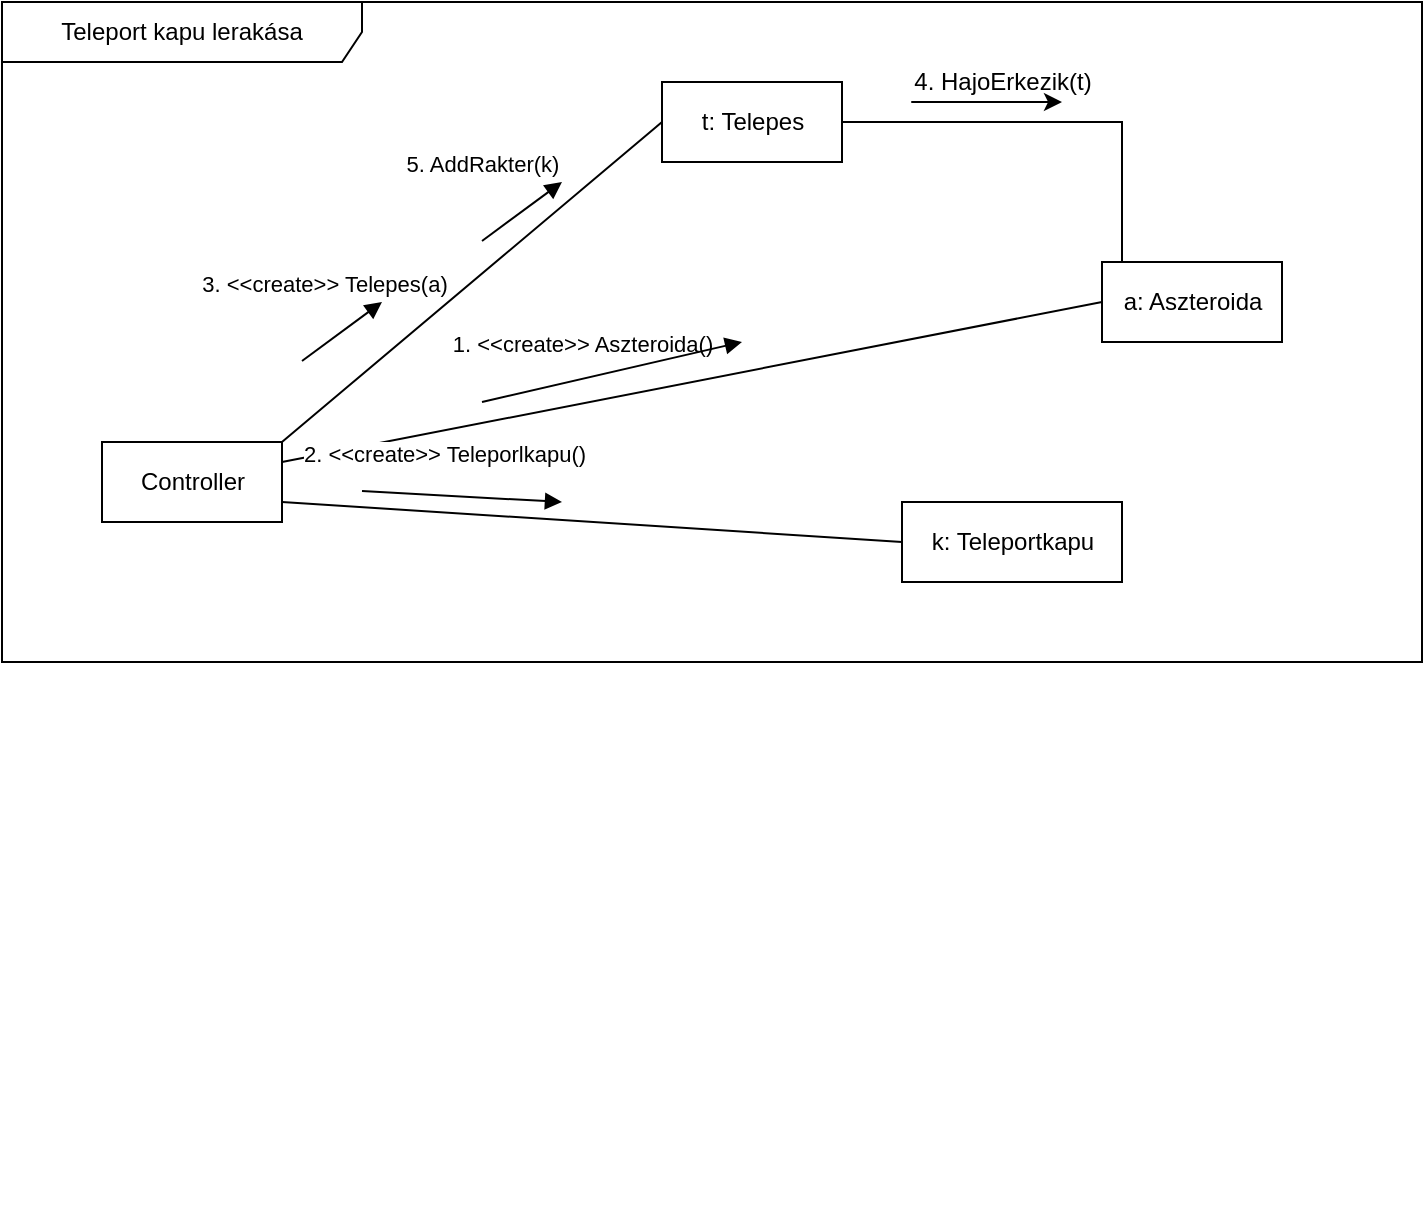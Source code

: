 <mxfile version="14.4.7" type="github">
  <diagram id="ei_NqoiC6olyjcbu0N7d" name="Page-1">
    <mxGraphModel dx="1422" dy="762" grid="1" gridSize="10" guides="1" tooltips="1" connect="1" arrows="1" fold="1" page="1" pageScale="1" pageWidth="1654" pageHeight="1169" math="0" shadow="0">
      <root>
        <mxCell id="0" />
        <mxCell id="1" parent="0" />
        <mxCell id="NDDRYkeWl61_HziP8CwQ-1" value="Teleport kapu lerakása" style="shape=umlFrame;whiteSpace=wrap;html=1;width=180;height=30;" vertex="1" parent="1">
          <mxGeometry x="30" y="60" width="710" height="330" as="geometry" />
        </mxCell>
        <mxCell id="NDDRYkeWl61_HziP8CwQ-2" style="edgeStyle=orthogonalEdgeStyle;rounded=0;orthogonalLoop=1;jettySize=auto;html=1;exitX=1;exitY=0.5;exitDx=0;exitDy=0;entryX=0.5;entryY=1;entryDx=0;entryDy=0;endArrow=none;endFill=0;" edge="1" parent="1" source="NDDRYkeWl61_HziP8CwQ-3" target="NDDRYkeWl61_HziP8CwQ-4">
          <mxGeometry relative="1" as="geometry">
            <Array as="points">
              <mxPoint x="590" y="120" />
              <mxPoint x="590" y="230" />
            </Array>
          </mxGeometry>
        </mxCell>
        <mxCell id="NDDRYkeWl61_HziP8CwQ-3" value="t: Telepes" style="html=1;" vertex="1" parent="1">
          <mxGeometry x="360" y="100" width="90" height="40" as="geometry" />
        </mxCell>
        <mxCell id="NDDRYkeWl61_HziP8CwQ-4" value="a: Aszteroida" style="html=1;" vertex="1" parent="1">
          <mxGeometry x="580" y="190" width="90" height="40" as="geometry" />
        </mxCell>
        <mxCell id="NDDRYkeWl61_HziP8CwQ-5" value="k: Teleportkapu" style="html=1;" vertex="1" parent="1">
          <mxGeometry x="480" y="310" width="110" height="40" as="geometry" />
        </mxCell>
        <mxCell id="NDDRYkeWl61_HziP8CwQ-6" value="Controller" style="html=1;" vertex="1" parent="1">
          <mxGeometry x="80" y="280" width="90" height="40" as="geometry" />
        </mxCell>
        <mxCell id="NDDRYkeWl61_HziP8CwQ-7" value="3. &amp;lt;&amp;lt;create&amp;gt;&amp;gt; Telepes(a)" style="html=1;verticalAlign=bottom;endArrow=none;entryX=0;entryY=0.5;entryDx=0;entryDy=0;endFill=0;" edge="1" parent="1" target="NDDRYkeWl61_HziP8CwQ-3">
          <mxGeometry x="-0.514" y="41" width="80" relative="1" as="geometry">
            <mxPoint x="170" y="280" as="sourcePoint" />
            <mxPoint x="620" y="290" as="targetPoint" />
            <mxPoint x="1" as="offset" />
          </mxGeometry>
        </mxCell>
        <mxCell id="NDDRYkeWl61_HziP8CwQ-8" value="" style="html=1;verticalAlign=bottom;endArrow=none;entryX=0;entryY=0.5;entryDx=0;entryDy=0;endFill=0;" edge="1" parent="1" target="NDDRYkeWl61_HziP8CwQ-4">
          <mxGeometry x="0.169" y="-40" width="80" relative="1" as="geometry">
            <mxPoint x="170" y="290" as="sourcePoint" />
            <mxPoint x="410" y="190" as="targetPoint" />
            <mxPoint as="offset" />
          </mxGeometry>
        </mxCell>
        <mxCell id="NDDRYkeWl61_HziP8CwQ-9" value="2. &amp;lt;&amp;lt;create&amp;gt;&amp;gt; Teleporlkapu()" style="html=1;verticalAlign=bottom;endArrow=none;entryX=0;entryY=0.5;entryDx=0;entryDy=0;endFill=0;" edge="1" parent="1" target="NDDRYkeWl61_HziP8CwQ-5">
          <mxGeometry x="-0.487" y="20" width="80" relative="1" as="geometry">
            <mxPoint x="170" y="310" as="sourcePoint" />
            <mxPoint x="510" y="310" as="targetPoint" />
            <mxPoint as="offset" />
          </mxGeometry>
        </mxCell>
        <mxCell id="NDDRYkeWl61_HziP8CwQ-10" value="1. &amp;lt;&amp;lt;create&amp;gt;&amp;gt; Aszteroida()" style="html=1;verticalAlign=bottom;endArrow=block;" edge="1" parent="1">
          <mxGeometry x="1" y="-104" width="80" relative="1" as="geometry">
            <mxPoint x="180" y="239.5" as="sourcePoint" />
            <mxPoint x="220" y="210" as="targetPoint" />
            <mxPoint x="38" y="-54" as="offset" />
          </mxGeometry>
        </mxCell>
        <mxCell id="NDDRYkeWl61_HziP8CwQ-17" value="" style="html=1;verticalAlign=bottom;endArrow=block;" edge="1" parent="1">
          <mxGeometry x="0.057" y="11" width="80" relative="1" as="geometry">
            <mxPoint x="270" y="260" as="sourcePoint" />
            <mxPoint x="400" y="230" as="targetPoint" />
            <mxPoint as="offset" />
          </mxGeometry>
        </mxCell>
        <mxCell id="NDDRYkeWl61_HziP8CwQ-19" value="" style="html=1;verticalAlign=bottom;endArrow=block;" edge="1" parent="1">
          <mxGeometry x="0.057" y="11" width="80" relative="1" as="geometry">
            <mxPoint x="210" y="304.5" as="sourcePoint" />
            <mxPoint x="310" y="310" as="targetPoint" />
            <mxPoint as="offset" />
          </mxGeometry>
        </mxCell>
        <mxCell id="NDDRYkeWl61_HziP8CwQ-20" value="" style="html=1;verticalAlign=bottom;endArrow=block;" edge="1" parent="1">
          <mxGeometry x="0.057" y="11" width="80" relative="1" as="geometry">
            <mxPoint x="280" y="660" as="sourcePoint" />
            <mxPoint x="280" y="660" as="targetPoint" />
            <mxPoint as="offset" />
          </mxGeometry>
        </mxCell>
        <mxCell id="NDDRYkeWl61_HziP8CwQ-21" value="" style="html=1;verticalAlign=bottom;endArrow=block;" edge="1" parent="1">
          <mxGeometry x="0.057" y="11" width="80" relative="1" as="geometry">
            <mxPoint x="365" y="294.5" as="sourcePoint" />
            <mxPoint x="365" y="294.5" as="targetPoint" />
            <mxPoint as="offset" />
          </mxGeometry>
        </mxCell>
        <mxCell id="NDDRYkeWl61_HziP8CwQ-22" value="4. HajoErkezik(t)" style="text;html=1;align=center;verticalAlign=middle;resizable=0;points=[];autosize=1;" vertex="1" parent="1">
          <mxGeometry x="480" y="90" width="100" height="20" as="geometry" />
        </mxCell>
        <mxCell id="NDDRYkeWl61_HziP8CwQ-23" value="" style="endArrow=classic;html=1;" edge="1" parent="1">
          <mxGeometry width="50" height="50" relative="1" as="geometry">
            <mxPoint x="530" y="110" as="sourcePoint" />
            <mxPoint x="560" y="110" as="targetPoint" />
            <Array as="points">
              <mxPoint x="480" y="110" />
            </Array>
          </mxGeometry>
        </mxCell>
        <mxCell id="NDDRYkeWl61_HziP8CwQ-29" value="5. AddRakter(k)" style="html=1;verticalAlign=bottom;endArrow=block;" edge="1" parent="1">
          <mxGeometry x="-0.295" y="24" width="80" relative="1" as="geometry">
            <mxPoint x="270" y="179.5" as="sourcePoint" />
            <mxPoint x="310" y="150" as="targetPoint" />
            <mxPoint as="offset" />
          </mxGeometry>
        </mxCell>
      </root>
    </mxGraphModel>
  </diagram>
</mxfile>

